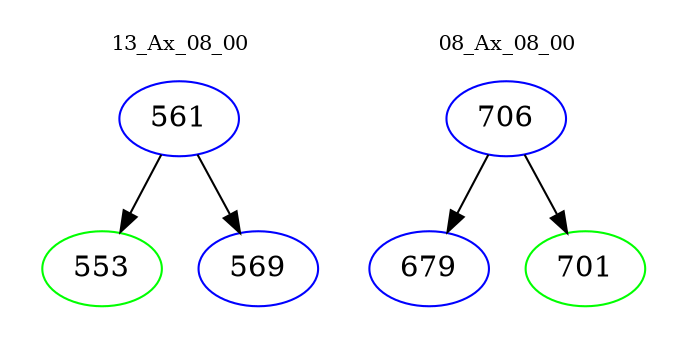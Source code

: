 digraph{
subgraph cluster_0 {
color = white
label = "13_Ax_08_00";
fontsize=10;
T0_561 [label="561", color="blue"]
T0_561 -> T0_553 [color="black"]
T0_553 [label="553", color="green"]
T0_561 -> T0_569 [color="black"]
T0_569 [label="569", color="blue"]
}
subgraph cluster_1 {
color = white
label = "08_Ax_08_00";
fontsize=10;
T1_706 [label="706", color="blue"]
T1_706 -> T1_679 [color="black"]
T1_679 [label="679", color="blue"]
T1_706 -> T1_701 [color="black"]
T1_701 [label="701", color="green"]
}
}
